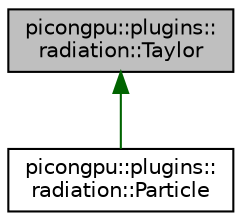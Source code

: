 digraph "picongpu::plugins::radiation::Taylor"
{
 // LATEX_PDF_SIZE
  edge [fontname="Helvetica",fontsize="10",labelfontname="Helvetica",labelfontsize="10"];
  node [fontname="Helvetica",fontsize="10",shape=record];
  Node1 [label="picongpu::plugins::\lradiation::Taylor",height=0.2,width=0.4,color="black", fillcolor="grey75", style="filled", fontcolor="black",tooltip=" "];
  Node1 -> Node2 [dir="back",color="darkgreen",fontsize="10",style="solid",fontname="Helvetica"];
  Node2 [label="picongpu::plugins::\lradiation::Particle",height=0.2,width=0.4,color="black", fillcolor="white", style="filled",URL="$classpicongpu_1_1plugins_1_1radiation_1_1_particle.html",tooltip=" "];
}
